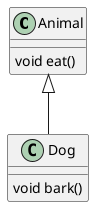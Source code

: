 @startuml
class Animal {
    void eat()
}

class Dog extends Animal {
    void bark()
}
@enduml


@startuml
interface Shape {
    void draw()
}

class Circle implements Shape {
    void draw()
}
@enduml


@startuml
class Engine {
    + start()
}

note "局部变成，参数，返回值" as N

class Car {
    + Car(engine: Engine)
    Engine ()
}

Car ..> Engine : depends

@enduml

@startuml

title Dependency

class Vehicle {
    move(MoveBehavior)
}

interface MoveBehavior {
    move()
}

note "MoveBehavior.move()" as N

Vehicle ..> MoveBehavior

Vehicle .. N

@enduml

@startuml
class Address {
    + street: String
    + city: String
}

class Person {
    + name: String
    - address: Address
}

Person "1" --> "1" Address : has

@enduml

@startuml
class Employee {
    + name: String
}

class Department {
    + name: String
    - employees: List<Employee>
}


Department o-- "0..*" Employee : contains

@enduml


@startuml
class Engine {
    + type: String
}

class Car {
    + model: String
    - engine: Engine
}

Car *-- Engine : has-a

@enduml